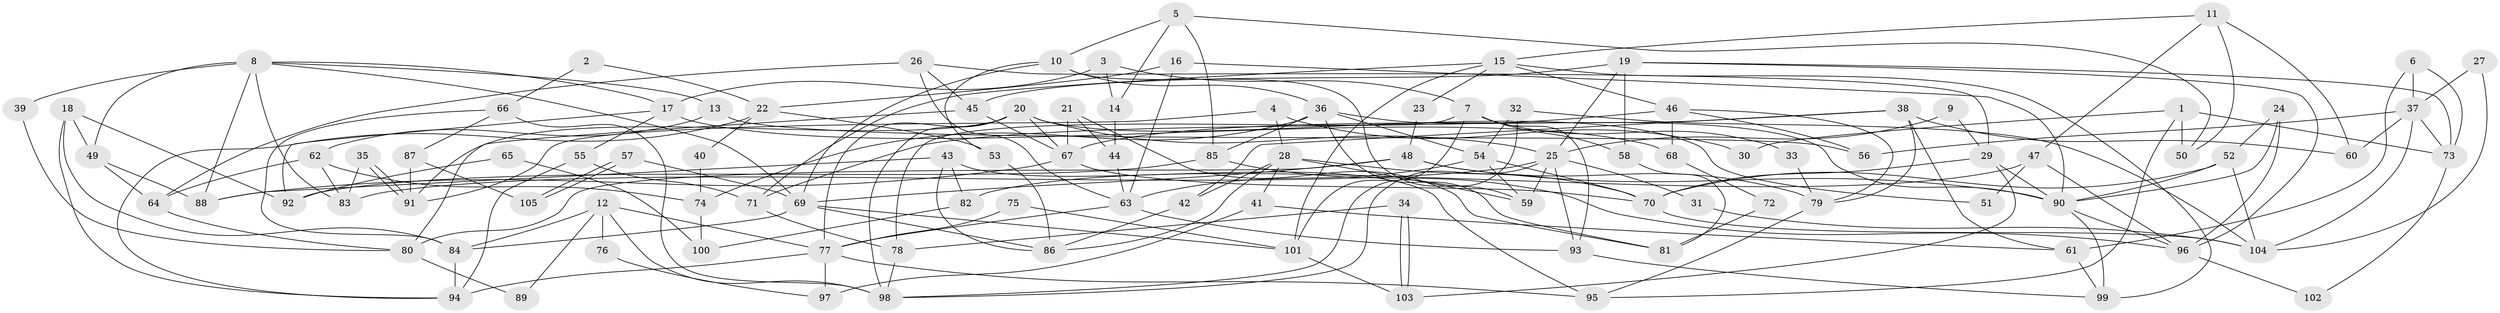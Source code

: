 // coarse degree distribution, {4: 0.1917808219178082, 2: 0.1917808219178082, 7: 0.0821917808219178, 6: 0.1506849315068493, 5: 0.1095890410958904, 10: 0.0410958904109589, 3: 0.1643835616438356, 8: 0.0410958904109589, 11: 0.0136986301369863, 9: 0.0136986301369863}
// Generated by graph-tools (version 1.1) at 2025/23/03/03/25 07:23:57]
// undirected, 105 vertices, 210 edges
graph export_dot {
graph [start="1"]
  node [color=gray90,style=filled];
  1;
  2;
  3;
  4;
  5;
  6;
  7;
  8;
  9;
  10;
  11;
  12;
  13;
  14;
  15;
  16;
  17;
  18;
  19;
  20;
  21;
  22;
  23;
  24;
  25;
  26;
  27;
  28;
  29;
  30;
  31;
  32;
  33;
  34;
  35;
  36;
  37;
  38;
  39;
  40;
  41;
  42;
  43;
  44;
  45;
  46;
  47;
  48;
  49;
  50;
  51;
  52;
  53;
  54;
  55;
  56;
  57;
  58;
  59;
  60;
  61;
  62;
  63;
  64;
  65;
  66;
  67;
  68;
  69;
  70;
  71;
  72;
  73;
  74;
  75;
  76;
  77;
  78;
  79;
  80;
  81;
  82;
  83;
  84;
  85;
  86;
  87;
  88;
  89;
  90;
  91;
  92;
  93;
  94;
  95;
  96;
  97;
  98;
  99;
  100;
  101;
  102;
  103;
  104;
  105;
  1 -- 50;
  1 -- 95;
  1 -- 30;
  1 -- 73;
  2 -- 22;
  2 -- 66;
  3 -- 14;
  3 -- 7;
  3 -- 17;
  4 -- 28;
  4 -- 91;
  4 -- 30;
  5 -- 85;
  5 -- 10;
  5 -- 14;
  5 -- 50;
  6 -- 61;
  6 -- 73;
  6 -- 37;
  7 -- 78;
  7 -- 101;
  7 -- 33;
  7 -- 58;
  7 -- 93;
  8 -- 13;
  8 -- 88;
  8 -- 17;
  8 -- 39;
  8 -- 49;
  8 -- 69;
  8 -- 83;
  9 -- 25;
  9 -- 29;
  10 -- 69;
  10 -- 59;
  10 -- 36;
  10 -- 53;
  11 -- 15;
  11 -- 60;
  11 -- 47;
  11 -- 50;
  12 -- 77;
  12 -- 98;
  12 -- 76;
  12 -- 84;
  12 -- 89;
  13 -- 62;
  13 -- 56;
  14 -- 44;
  15 -- 46;
  15 -- 101;
  15 -- 23;
  15 -- 71;
  15 -- 99;
  16 -- 90;
  16 -- 63;
  16 -- 22;
  17 -- 55;
  17 -- 68;
  17 -- 92;
  18 -- 94;
  18 -- 49;
  18 -- 84;
  18 -- 92;
  19 -- 45;
  19 -- 96;
  19 -- 25;
  19 -- 58;
  19 -- 73;
  20 -- 25;
  20 -- 67;
  20 -- 51;
  20 -- 77;
  20 -- 91;
  20 -- 98;
  21 -- 67;
  21 -- 81;
  21 -- 44;
  22 -- 53;
  22 -- 40;
  22 -- 94;
  23 -- 48;
  24 -- 96;
  24 -- 90;
  24 -- 52;
  25 -- 98;
  25 -- 31;
  25 -- 59;
  25 -- 83;
  25 -- 93;
  26 -- 63;
  26 -- 29;
  26 -- 45;
  26 -- 64;
  27 -- 104;
  27 -- 37;
  28 -- 70;
  28 -- 59;
  28 -- 41;
  28 -- 42;
  28 -- 86;
  29 -- 70;
  29 -- 90;
  29 -- 103;
  31 -- 104;
  32 -- 54;
  32 -- 104;
  32 -- 98;
  33 -- 79;
  34 -- 103;
  34 -- 103;
  34 -- 78;
  35 -- 91;
  35 -- 91;
  35 -- 83;
  36 -- 90;
  36 -- 54;
  36 -- 74;
  36 -- 81;
  36 -- 85;
  37 -- 73;
  37 -- 56;
  37 -- 60;
  37 -- 104;
  38 -- 42;
  38 -- 67;
  38 -- 60;
  38 -- 61;
  38 -- 79;
  39 -- 80;
  40 -- 74;
  41 -- 61;
  41 -- 97;
  42 -- 86;
  43 -- 86;
  43 -- 95;
  43 -- 82;
  43 -- 88;
  44 -- 63;
  45 -- 80;
  45 -- 67;
  46 -- 71;
  46 -- 79;
  46 -- 56;
  46 -- 68;
  47 -- 96;
  47 -- 51;
  47 -- 82;
  48 -- 90;
  48 -- 69;
  48 -- 79;
  48 -- 80;
  49 -- 88;
  49 -- 64;
  52 -- 70;
  52 -- 90;
  52 -- 104;
  53 -- 86;
  54 -- 63;
  54 -- 59;
  54 -- 70;
  55 -- 94;
  55 -- 71;
  57 -- 105;
  57 -- 105;
  57 -- 69;
  58 -- 81;
  61 -- 99;
  62 -- 64;
  62 -- 83;
  62 -- 74;
  63 -- 77;
  63 -- 93;
  64 -- 80;
  65 -- 100;
  65 -- 92;
  66 -- 84;
  66 -- 98;
  66 -- 87;
  67 -- 70;
  67 -- 88;
  68 -- 72;
  69 -- 84;
  69 -- 86;
  69 -- 101;
  70 -- 104;
  71 -- 78;
  72 -- 81;
  73 -- 102;
  74 -- 100;
  75 -- 77;
  75 -- 101;
  76 -- 97;
  77 -- 94;
  77 -- 95;
  77 -- 97;
  78 -- 98;
  79 -- 95;
  80 -- 89;
  82 -- 100;
  84 -- 94;
  85 -- 92;
  85 -- 96;
  87 -- 91;
  87 -- 105;
  90 -- 99;
  90 -- 96;
  93 -- 99;
  96 -- 102;
  101 -- 103;
}
